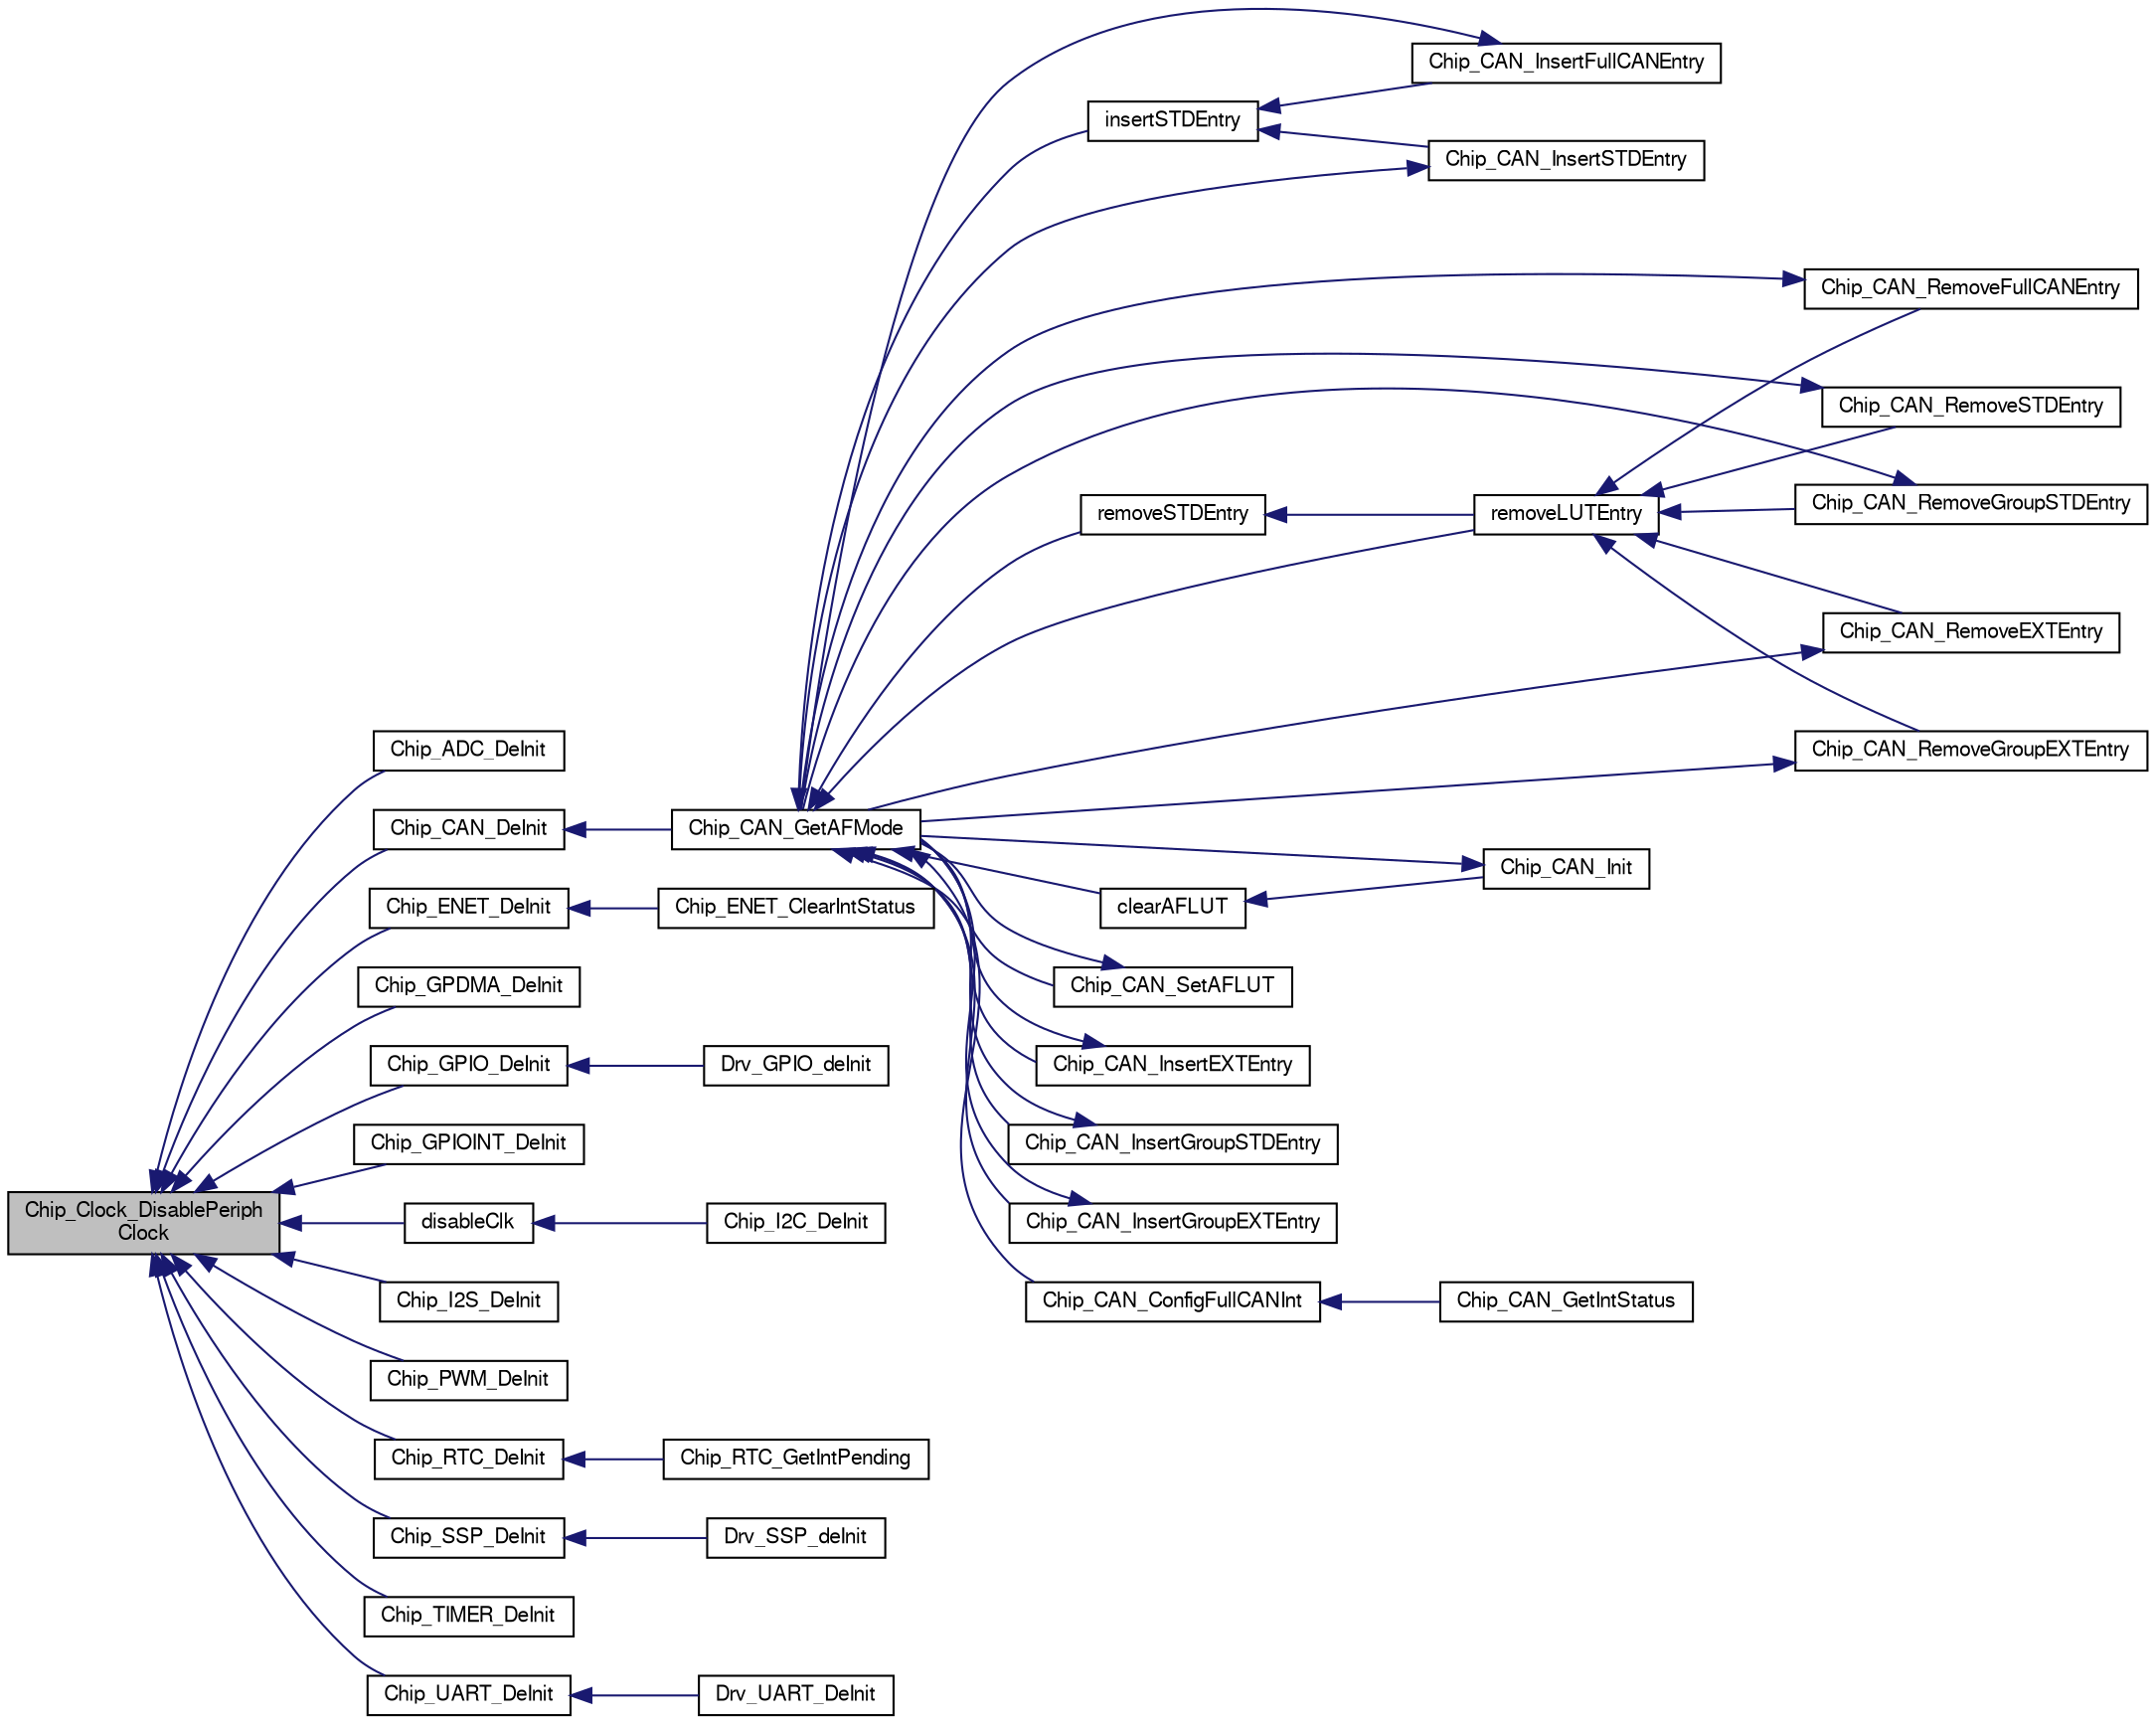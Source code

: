 digraph "Chip_Clock_DisablePeriphClock"
{
  edge [fontname="FreeSans",fontsize="10",labelfontname="FreeSans",labelfontsize="10"];
  node [fontname="FreeSans",fontsize="10",shape=record];
  rankdir="LR";
  Node1 [label="Chip_Clock_DisablePeriph\lClock",height=0.2,width=0.4,color="black", fillcolor="grey75", style="filled", fontcolor="black"];
  Node1 -> Node2 [dir="back",color="midnightblue",fontsize="10",style="solid"];
  Node2 [label="Chip_ADC_DeInit",height=0.2,width=0.4,color="black", fillcolor="white", style="filled",URL="$group__ADC__17XX__40XX.html#ga749cff51066bd49acaca0497d78f3332",tooltip="Shutdown ADC. "];
  Node1 -> Node3 [dir="back",color="midnightblue",fontsize="10",style="solid"];
  Node3 [label="Chip_CAN_DeInit",height=0.2,width=0.4,color="black", fillcolor="white", style="filled",URL="$group__CAN__17XX__40XX.html#ga7f490bb9d12b30243264cd06feb795db",tooltip="De-Initialize CAN Interface. "];
  Node3 -> Node4 [dir="back",color="midnightblue",fontsize="10",style="solid"];
  Node4 [label="Chip_CAN_GetAFMode",height=0.2,width=0.4,color="black", fillcolor="white", style="filled",URL="$group__CAN__17XX__40XX.html#ga7f33c4f2edcfc126ad4d55ac86b2ad23",tooltip="Get CAN AF Mode. "];
  Node4 -> Node5 [dir="back",color="midnightblue",fontsize="10",style="solid"];
  Node5 [label="insertSTDEntry",height=0.2,width=0.4,color="black", fillcolor="white", style="filled",URL="$can__17xx__40xx_8c.html#a0c0de72b5c365c85d9dbe93a4eb1f296"];
  Node5 -> Node6 [dir="back",color="midnightblue",fontsize="10",style="solid"];
  Node6 [label="Chip_CAN_InsertFullCANEntry",height=0.2,width=0.4,color="black", fillcolor="white", style="filled",URL="$group__CAN__17XX__40XX.html#ga3666d1f79e2dcbf0f041205f27494bdf",tooltip="Insert a FullCAN Entry into the current LUT. "];
  Node6 -> Node4 [dir="back",color="midnightblue",fontsize="10",style="solid"];
  Node5 -> Node7 [dir="back",color="midnightblue",fontsize="10",style="solid"];
  Node7 [label="Chip_CAN_InsertSTDEntry",height=0.2,width=0.4,color="black", fillcolor="white", style="filled",URL="$group__CAN__17XX__40XX.html#ga164daa2297bee23837a93bbea3793531",tooltip="Insert an individual Standard Entry into the current LUT. "];
  Node7 -> Node4 [dir="back",color="midnightblue",fontsize="10",style="solid"];
  Node4 -> Node8 [dir="back",color="midnightblue",fontsize="10",style="solid"];
  Node8 [label="removeSTDEntry",height=0.2,width=0.4,color="black", fillcolor="white", style="filled",URL="$can__17xx__40xx_8c.html#ac84dd14acdc2cd74edc65556cac4a65e"];
  Node8 -> Node9 [dir="back",color="midnightblue",fontsize="10",style="solid"];
  Node9 [label="removeLUTEntry",height=0.2,width=0.4,color="black", fillcolor="white", style="filled",URL="$can__17xx__40xx_8c.html#a286515216100adb60d10f27090b21763"];
  Node9 -> Node10 [dir="back",color="midnightblue",fontsize="10",style="solid"];
  Node10 [label="Chip_CAN_RemoveFullCANEntry",height=0.2,width=0.4,color="black", fillcolor="white", style="filled",URL="$group__CAN__17XX__40XX.html#ga8d00f1ed0727ec6812ce72d4a194519f",tooltip="Remove a FullCAN Entry from the current LUT. "];
  Node10 -> Node4 [dir="back",color="midnightblue",fontsize="10",style="solid"];
  Node9 -> Node11 [dir="back",color="midnightblue",fontsize="10",style="solid"];
  Node11 [label="Chip_CAN_RemoveSTDEntry",height=0.2,width=0.4,color="black", fillcolor="white", style="filled",URL="$group__CAN__17XX__40XX.html#gac991bc7a590c7069e4149a0b8ccfcb55",tooltip="Remove an individual Standard Entry from the current LUT. "];
  Node11 -> Node4 [dir="back",color="midnightblue",fontsize="10",style="solid"];
  Node9 -> Node12 [dir="back",color="midnightblue",fontsize="10",style="solid"];
  Node12 [label="Chip_CAN_RemoveGroupSTDEntry",height=0.2,width=0.4,color="black", fillcolor="white", style="filled",URL="$group__CAN__17XX__40XX.html#ga090e4a29bbaebc8de77bc929438dcfb7",tooltip="Remove an Group Standard Entry from the current LUT. "];
  Node12 -> Node4 [dir="back",color="midnightblue",fontsize="10",style="solid"];
  Node9 -> Node13 [dir="back",color="midnightblue",fontsize="10",style="solid"];
  Node13 [label="Chip_CAN_RemoveEXTEntry",height=0.2,width=0.4,color="black", fillcolor="white", style="filled",URL="$group__CAN__17XX__40XX.html#ga01e3a9942d50effd9da2a773d3af943f",tooltip="Remove an individual Extended Entry from the current LUT. "];
  Node13 -> Node4 [dir="back",color="midnightblue",fontsize="10",style="solid"];
  Node9 -> Node14 [dir="back",color="midnightblue",fontsize="10",style="solid"];
  Node14 [label="Chip_CAN_RemoveGroupEXTEntry",height=0.2,width=0.4,color="black", fillcolor="white", style="filled",URL="$group__CAN__17XX__40XX.html#gafa0a59577a1c1d38c4c6a339d018c35d",tooltip="Remove an Group Extended Entry from the current LUT. "];
  Node14 -> Node4 [dir="back",color="midnightblue",fontsize="10",style="solid"];
  Node4 -> Node9 [dir="back",color="midnightblue",fontsize="10",style="solid"];
  Node4 -> Node15 [dir="back",color="midnightblue",fontsize="10",style="solid"];
  Node15 [label="clearAFLUT",height=0.2,width=0.4,color="black", fillcolor="white", style="filled",URL="$can__17xx__40xx_8c.html#ac9f6cb3064ab412be376f38c27542580"];
  Node15 -> Node16 [dir="back",color="midnightblue",fontsize="10",style="solid"];
  Node16 [label="Chip_CAN_Init",height=0.2,width=0.4,color="black", fillcolor="white", style="filled",URL="$group__CAN__17XX__40XX.html#ga4995b9302885e0e577d4566d23c2ce37",tooltip="Initialize CAN Interface. "];
  Node16 -> Node4 [dir="back",color="midnightblue",fontsize="10",style="solid"];
  Node4 -> Node17 [dir="back",color="midnightblue",fontsize="10",style="solid"];
  Node17 [label="Chip_CAN_SetAFLUT",height=0.2,width=0.4,color="black", fillcolor="white", style="filled",URL="$group__CAN__17XX__40XX.html#gaa58803ce4de8c8520925ebd1cbfd2019",tooltip="Set CAN AF LUT. "];
  Node17 -> Node4 [dir="back",color="midnightblue",fontsize="10",style="solid"];
  Node4 -> Node18 [dir="back",color="midnightblue",fontsize="10",style="solid"];
  Node18 [label="Chip_CAN_InsertEXTEntry",height=0.2,width=0.4,color="black", fillcolor="white", style="filled",URL="$group__CAN__17XX__40XX.html#gad6ce5875d9ca861b291a1fc2d91ba026",tooltip="Insert an individual Extended Entry into the current LUT. "];
  Node18 -> Node4 [dir="back",color="midnightblue",fontsize="10",style="solid"];
  Node4 -> Node19 [dir="back",color="midnightblue",fontsize="10",style="solid"];
  Node19 [label="Chip_CAN_InsertGroupSTDEntry",height=0.2,width=0.4,color="black", fillcolor="white", style="filled",URL="$group__CAN__17XX__40XX.html#gaf418fa9333574ccb4e710982f90b650c",tooltip="Insert an Group Standard Entry into the current LUT. "];
  Node19 -> Node4 [dir="back",color="midnightblue",fontsize="10",style="solid"];
  Node4 -> Node20 [dir="back",color="midnightblue",fontsize="10",style="solid"];
  Node20 [label="Chip_CAN_InsertGroupEXTEntry",height=0.2,width=0.4,color="black", fillcolor="white", style="filled",URL="$group__CAN__17XX__40XX.html#ga6bb7c9685df871a1d6dae14908c70397",tooltip="Insert an Group Extended Entry into the current LUT. "];
  Node20 -> Node4 [dir="back",color="midnightblue",fontsize="10",style="solid"];
  Node4 -> Node21 [dir="back",color="midnightblue",fontsize="10",style="solid"];
  Node21 [label="Chip_CAN_ConfigFullCANInt",height=0.2,width=0.4,color="black", fillcolor="white", style="filled",URL="$group__CAN__17XX__40XX.html#ga90ebd27acbebb24951b5707abca13220",tooltip="Enable/Disable CAN controller FullCAN Interrupts. "];
  Node21 -> Node22 [dir="back",color="midnightblue",fontsize="10",style="solid"];
  Node22 [label="Chip_CAN_GetIntStatus",height=0.2,width=0.4,color="black", fillcolor="white", style="filled",URL="$group__CAN__17XX__40XX.html#ga40be5e20a794a039df4465b164d50f74",tooltip="Get interrupt status of the given CAN Controller. "];
  Node1 -> Node23 [dir="back",color="midnightblue",fontsize="10",style="solid"];
  Node23 [label="Chip_ENET_DeInit",height=0.2,width=0.4,color="black", fillcolor="white", style="filled",URL="$group__ENET__17XX__40XX.html#ga94eb7a70f4023c83ca18e4e675ad0b32",tooltip="De-initialize the ethernet interface. "];
  Node23 -> Node24 [dir="back",color="midnightblue",fontsize="10",style="solid"];
  Node24 [label="Chip_ENET_ClearIntStatus",height=0.2,width=0.4,color="black", fillcolor="white", style="filled",URL="$group__ENET__17XX__40XX.html#ga0a574e2cc8946c200d71152722ac30d7",tooltip="Clear the interrupt status. "];
  Node1 -> Node25 [dir="back",color="midnightblue",fontsize="10",style="solid"];
  Node25 [label="Chip_GPDMA_DeInit",height=0.2,width=0.4,color="black", fillcolor="white", style="filled",URL="$group__GPDMA__17XX__40XX.html#ga673cc6cab2ad87185f5f5d0ff8424075",tooltip="Shutdown the GPDMA. "];
  Node1 -> Node26 [dir="back",color="midnightblue",fontsize="10",style="solid"];
  Node26 [label="Chip_GPIO_DeInit",height=0.2,width=0.4,color="black", fillcolor="white", style="filled",URL="$group__GPIO__17XX__40XX.html#ga260a25e615613c663745ed72203dd7a6",tooltip="De-Initialize GPIO block. "];
  Node26 -> Node27 [dir="back",color="midnightblue",fontsize="10",style="solid"];
  Node27 [label="Drv_GPIO_deInit",height=0.2,width=0.4,color="black", fillcolor="white", style="filled",URL="$group__GPIO__Library.html#gabfa3c7c5fbe5f6cc90ef6e78b2051c49",tooltip="De-Initialize GPIO port. "];
  Node1 -> Node28 [dir="back",color="midnightblue",fontsize="10",style="solid"];
  Node28 [label="Chip_GPIOINT_DeInit",height=0.2,width=0.4,color="black", fillcolor="white", style="filled",URL="$group__GPIOINT__17XX__40XX.html#ga469286ac9a7cf6065584e9f29dda2293",tooltip="De-Initialize GPIO Interrupt block. "];
  Node1 -> Node29 [dir="back",color="midnightblue",fontsize="10",style="solid"];
  Node29 [label="disableClk",height=0.2,width=0.4,color="black", fillcolor="white", style="filled",URL="$i2c__17xx__40xx_8c.html#a8e3474e1fe1ce21215ce79bccbf1948a"];
  Node29 -> Node30 [dir="back",color="midnightblue",fontsize="10",style="solid"];
  Node30 [label="Chip_I2C_DeInit",height=0.2,width=0.4,color="black", fillcolor="white", style="filled",URL="$group__I2C__17XX__40XX.html#ga334c2c12edda443a7e949a1ea4a6a646",tooltip="De-initializes the I2C peripheral registers to their default reset values. "];
  Node1 -> Node31 [dir="back",color="midnightblue",fontsize="10",style="solid"];
  Node31 [label="Chip_I2S_DeInit",height=0.2,width=0.4,color="black", fillcolor="white", style="filled",URL="$group__I2S__17XX__40XX.html#ga2fbdb14520735214e155253f05a88a0a",tooltip="Shutdown I2S. "];
  Node1 -> Node32 [dir="back",color="midnightblue",fontsize="10",style="solid"];
  Node32 [label="Chip_PWM_DeInit",height=0.2,width=0.4,color="black", fillcolor="white", style="filled",URL="$pwm__17xx__40xx_8c.html#a4c08163649b23a14a5d8b2a1371e8d0e",tooltip="Shutdown a pwm. "];
  Node1 -> Node33 [dir="back",color="midnightblue",fontsize="10",style="solid"];
  Node33 [label="Chip_RTC_DeInit",height=0.2,width=0.4,color="black", fillcolor="white", style="filled",URL="$group__RTC__17XX__40XX.html#ga63cc16f1c4b72523e0e67a6c651f0026",tooltip="De-initialize the RTC peripheral. "];
  Node33 -> Node34 [dir="back",color="midnightblue",fontsize="10",style="solid"];
  Node34 [label="Chip_RTC_GetIntPending",height=0.2,width=0.4,color="black", fillcolor="white", style="filled",URL="$group__RTC__17XX__40XX.html#gaab21524984ac344d4f508d2dfd6c5098",tooltip="Check whether if specified location interrupt in the RTC peripheral is set or not. "];
  Node1 -> Node35 [dir="back",color="midnightblue",fontsize="10",style="solid"];
  Node35 [label="Chip_SSP_DeInit",height=0.2,width=0.4,color="black", fillcolor="white", style="filled",URL="$group__SSP__17XX__40XX.html#ga48f87506f2fddc1043606eae292b6f16",tooltip="Deinitialise the SSP. "];
  Node35 -> Node36 [dir="back",color="midnightblue",fontsize="10",style="solid"];
  Node36 [label="Drv_SSP_deInit",height=0.2,width=0.4,color="black", fillcolor="white", style="filled",URL="$group__SSP__Library.html#ga564dfbd00e01e9e2f7e5cb1537b46db6",tooltip="De-Init the SSP module. "];
  Node1 -> Node37 [dir="back",color="midnightblue",fontsize="10",style="solid"];
  Node37 [label="Chip_TIMER_DeInit",height=0.2,width=0.4,color="black", fillcolor="white", style="filled",URL="$group__TIMER__17XX__40XX.html#gaa52f3e33303d7d4f1e2325586a21a5c0",tooltip="Shutdown a timer. "];
  Node1 -> Node38 [dir="back",color="midnightblue",fontsize="10",style="solid"];
  Node38 [label="Chip_UART_DeInit",height=0.2,width=0.4,color="black", fillcolor="white", style="filled",URL="$group__UART__17XX__40XX.html#gaa18c4ebd4be27643e6f848472e778989",tooltip="De-initializes the pUART peripheral. "];
  Node38 -> Node39 [dir="back",color="midnightblue",fontsize="10",style="solid"];
  Node39 [label="Drv_UART_DeInit",height=0.2,width=0.4,color="black", fillcolor="white", style="filled",URL="$group__UART__Library.html#ga4d7777f8692bb7fdf17e975025bfbf8a",tooltip="UART de-initialization. "];
}
